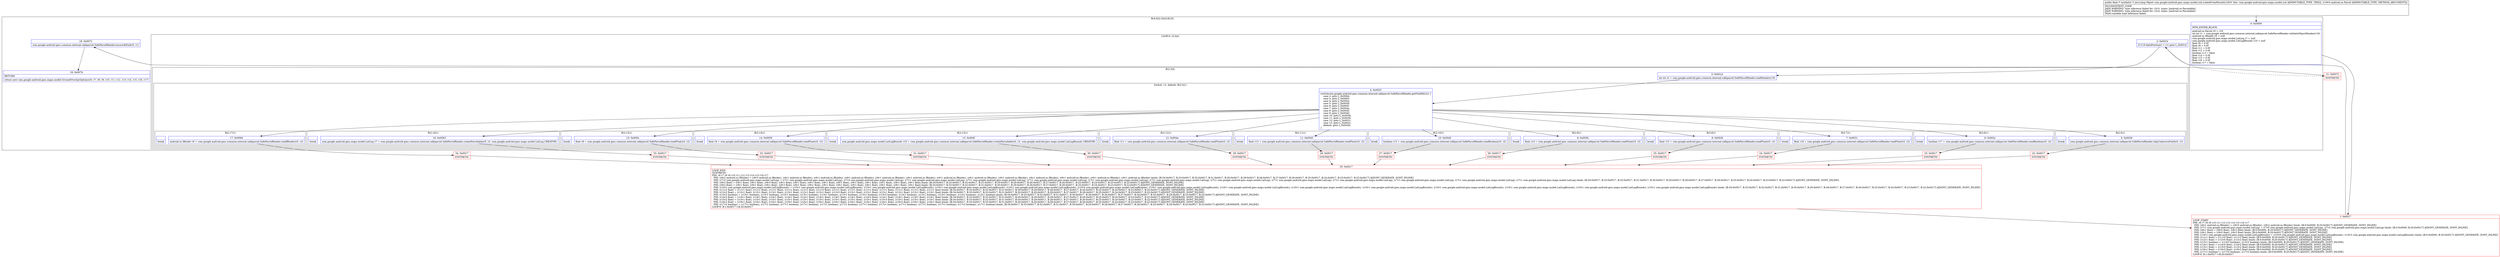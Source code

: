 digraph "CFG forcom.google.android.gms.maps.model.zzd.createFromParcel(Landroid\/os\/Parcel;)Ljava\/lang\/Object;" {
subgraph cluster_Region_1497982743 {
label = "R(4:0|(2:3|4)|18|19)";
node [shape=record,color=blue];
Node_0 [shape=record,label="{0\:\ 0x0000|MTH_ENTER_BLOCK\l|android.os.Parcel r0 = r19\lint int r1 = com.google.android.gms.common.internal.safeparcel.SafeParcelReader.validateObjectHeader(r19)\landroid.os.IBinder r6 = null\lcom.google.android.gms.maps.model.LatLng r7 = null\lcom.google.android.gms.maps.model.LatLngBounds r10 = null\lfloat r8 = 0.0f\lfloat r9 = 0.0f\lfloat r11 = 0.0f\lfloat r12 = 0.0f\lboolean r13 = false\lfloat r14 = 0.0f\lfloat r15 = 0.0f\lfloat r16 = 0.0f\lboolean r17 = false\l}"];
subgraph cluster_LoopRegion_825252625 {
label = "LOOP:0: (2:3|4)";
node [shape=record,color=blue];
Node_2 [shape=record,label="{2\:\ 0x001b|if (r19.dataPosition() \< r1) goto L_0x001d\l}"];
subgraph cluster_Region_1722180529 {
label = "R(2:3|4)";
node [shape=record,color=blue];
Node_3 [shape=record,label="{3\:\ 0x001d|int int r2 = com.google.android.gms.common.internal.safeparcel.SafeParcelReader.readHeader(r19)\l}"];
subgraph cluster_SwitchRegion_1614860631 {
label = "Switch: 12, default: R(2:5|1)";
node [shape=record,color=blue];
Node_4 [shape=record,label="{4\:\ 0x0025|switch(com.google.android.gms.common.internal.safeparcel.SafeParcelReader.getFieldId(r2)) \{\l    case 2: goto L_0x006d;\l    case 3: goto L_0x0063;\l    case 4: goto L_0x005e;\l    case 5: goto L_0x0059;\l    case 6: goto L_0x004f;\l    case 7: goto L_0x004a;\l    case 8: goto L_0x0045;\l    case 9: goto L_0x0040;\l    case 10: goto L_0x003b;\l    case 11: goto L_0x0036;\l    case 12: goto L_0x0031;\l    case 13: goto L_0x002c;\l    default: goto L_0x0028;\l\}\l}"];
subgraph cluster_Region_2117672944 {
label = "R(2:17|1)";
node [shape=record,color=blue];
Node_17 [shape=record,label="{17\:\ 0x006d|android.os.IBinder r6 = com.google.android.gms.common.internal.safeparcel.SafeParcelReader.readIBinder(r0, r2)\l}"];
Node_InsnContainer_1078833102 [shape=record,label="{|break\l}"];
}
subgraph cluster_Region_1096769064 {
label = "R(2:16|1)";
node [shape=record,color=blue];
Node_16 [shape=record,label="{16\:\ 0x0063|com.google.android.gms.maps.model.LatLng r7 = com.google.android.gms.common.internal.safeparcel.SafeParcelReader.createParcelable(r0, r2, com.google.android.gms.maps.model.LatLng.CREATOR)\l}"];
Node_InsnContainer_643892473 [shape=record,label="{|break\l}"];
}
subgraph cluster_Region_1334819382 {
label = "R(2:15|1)";
node [shape=record,color=blue];
Node_15 [shape=record,label="{15\:\ 0x005e|float r8 = com.google.android.gms.common.internal.safeparcel.SafeParcelReader.readFloat(r0, r2)\l}"];
Node_InsnContainer_1181238066 [shape=record,label="{|break\l}"];
}
subgraph cluster_Region_1575750927 {
label = "R(2:14|1)";
node [shape=record,color=blue];
Node_14 [shape=record,label="{14\:\ 0x0059|float r9 = com.google.android.gms.common.internal.safeparcel.SafeParcelReader.readFloat(r0, r2)\l}"];
Node_InsnContainer_1277750306 [shape=record,label="{|break\l}"];
}
subgraph cluster_Region_1797017565 {
label = "R(2:13|1)";
node [shape=record,color=blue];
Node_13 [shape=record,label="{13\:\ 0x004f|com.google.android.gms.maps.model.LatLngBounds r10 = com.google.android.gms.common.internal.safeparcel.SafeParcelReader.createParcelable(r0, r2, com.google.android.gms.maps.model.LatLngBounds.CREATOR)\l}"];
Node_InsnContainer_1630935478 [shape=record,label="{|break\l}"];
}
subgraph cluster_Region_1342825096 {
label = "R(2:12|1)";
node [shape=record,color=blue];
Node_12 [shape=record,label="{12\:\ 0x004a|float r11 = com.google.android.gms.common.internal.safeparcel.SafeParcelReader.readFloat(r0, r2)\l}"];
Node_InsnContainer_1339985829 [shape=record,label="{|break\l}"];
}
subgraph cluster_Region_1659223221 {
label = "R(2:11|1)";
node [shape=record,color=blue];
Node_11 [shape=record,label="{11\:\ 0x0045|float r12 = com.google.android.gms.common.internal.safeparcel.SafeParcelReader.readFloat(r0, r2)\l}"];
Node_InsnContainer_1261118655 [shape=record,label="{|break\l}"];
}
subgraph cluster_Region_1608274323 {
label = "R(2:10|1)";
node [shape=record,color=blue];
Node_10 [shape=record,label="{10\:\ 0x0040|boolean r13 = com.google.android.gms.common.internal.safeparcel.SafeParcelReader.readBoolean(r0, r2)\l}"];
Node_InsnContainer_1089046532 [shape=record,label="{|break\l}"];
}
subgraph cluster_Region_1454874386 {
label = "R(2:9|1)";
node [shape=record,color=blue];
Node_9 [shape=record,label="{9\:\ 0x003b|float r14 = com.google.android.gms.common.internal.safeparcel.SafeParcelReader.readFloat(r0, r2)\l}"];
Node_InsnContainer_289657350 [shape=record,label="{|break\l}"];
}
subgraph cluster_Region_1236609774 {
label = "R(2:8|1)";
node [shape=record,color=blue];
Node_8 [shape=record,label="{8\:\ 0x0036|float r15 = com.google.android.gms.common.internal.safeparcel.SafeParcelReader.readFloat(r0, r2)\l}"];
Node_InsnContainer_710661164 [shape=record,label="{|break\l}"];
}
subgraph cluster_Region_108672889 {
label = "R(2:7|1)";
node [shape=record,color=blue];
Node_7 [shape=record,label="{7\:\ 0x0031|float r16 = com.google.android.gms.common.internal.safeparcel.SafeParcelReader.readFloat(r0, r2)\l}"];
Node_InsnContainer_952570628 [shape=record,label="{|break\l}"];
}
subgraph cluster_Region_999800556 {
label = "R(2:6|1)";
node [shape=record,color=blue];
Node_6 [shape=record,label="{6\:\ 0x002c|boolean r17 = com.google.android.gms.common.internal.safeparcel.SafeParcelReader.readBoolean(r0, r2)\l}"];
Node_InsnContainer_878843312 [shape=record,label="{|break\l}"];
}
subgraph cluster_Region_1362295171 {
label = "R(2:5|1)";
node [shape=record,color=blue];
Node_5 [shape=record,label="{5\:\ 0x0028|com.google.android.gms.common.internal.safeparcel.SafeParcelReader.skipUnknownField(r0, r2)\l}"];
Node_InsnContainer_1002316504 [shape=record,label="{|break\l}"];
}
}
}
}
Node_18 [shape=record,label="{18\:\ 0x0072|com.google.android.gms.common.internal.safeparcel.SafeParcelReader.ensureAtEnd(r0, r1)\l}"];
Node_19 [shape=record,label="{19\:\ 0x007b|RETURN\l|return new com.google.android.gms.maps.model.GroundOverlayOptions(r6, r7, r8, r9, r10, r11, r12, r13, r14, r15, r16, r17)\l}"];
}
Node_1 [shape=record,color=red,label="{1\:\ 0x0017|LOOP_START\lPHI: r6 r7 r8 r9 r10 r11 r12 r13 r14 r15 r16 r17 \l  PHI: (r6v1 android.os.IBinder) = (r6v0 android.os.IBinder), (r6v2 android.os.IBinder) binds: [B:0:0x0000, B:20:0x0017] A[DONT_GENERATE, DONT_INLINE]\l  PHI: (r7v1 com.google.android.gms.maps.model.LatLng) = (r7v0 com.google.android.gms.maps.model.LatLng), (r7v2 com.google.android.gms.maps.model.LatLng) binds: [B:0:0x0000, B:20:0x0017] A[DONT_GENERATE, DONT_INLINE]\l  PHI: (r8v1 float) = (r8v0 float), (r8v2 float) binds: [B:0:0x0000, B:20:0x0017] A[DONT_GENERATE, DONT_INLINE]\l  PHI: (r9v1 float) = (r9v0 float), (r9v2 float) binds: [B:0:0x0000, B:20:0x0017] A[DONT_GENERATE, DONT_INLINE]\l  PHI: (r10v1 com.google.android.gms.maps.model.LatLngBounds) = (r10v0 com.google.android.gms.maps.model.LatLngBounds), (r10v2 com.google.android.gms.maps.model.LatLngBounds) binds: [B:0:0x0000, B:20:0x0017] A[DONT_GENERATE, DONT_INLINE]\l  PHI: (r11v1 float) = (r11v0 float), (r11v2 float) binds: [B:0:0x0000, B:20:0x0017] A[DONT_GENERATE, DONT_INLINE]\l  PHI: (r12v1 float) = (r12v0 float), (r12v2 float) binds: [B:0:0x0000, B:20:0x0017] A[DONT_GENERATE, DONT_INLINE]\l  PHI: (r13v1 boolean) = (r13v0 boolean), (r13v2 boolean) binds: [B:0:0x0000, B:20:0x0017] A[DONT_GENERATE, DONT_INLINE]\l  PHI: (r14v1 float) = (r14v0 float), (r14v2 float) binds: [B:0:0x0000, B:20:0x0017] A[DONT_GENERATE, DONT_INLINE]\l  PHI: (r15v1 float) = (r15v0 float), (r15v2 float) binds: [B:0:0x0000, B:20:0x0017] A[DONT_GENERATE, DONT_INLINE]\l  PHI: (r16v1 float) = (r16v0 float), (r16v2 float) binds: [B:0:0x0000, B:20:0x0017] A[DONT_GENERATE, DONT_INLINE]\l  PHI: (r17v1 boolean) = (r17v0 boolean), (r17v2 boolean) binds: [B:0:0x0000, B:20:0x0017] A[DONT_GENERATE, DONT_INLINE]\lLOOP:0: B:1:0x0017\-\>B:20:0x0017\l}"];
Node_20 [shape=record,color=red,label="{20\:\ 0x0017|LOOP_END\lSYNTHETIC\lPHI: r6 r7 r8 r9 r10 r11 r12 r13 r14 r15 r16 r17 \l  PHI: (r6v2 android.os.IBinder) = (r6v3 android.os.IBinder), (r6v1 android.os.IBinder), (r6v1 android.os.IBinder), (r6v1 android.os.IBinder), (r6v1 android.os.IBinder), (r6v1 android.os.IBinder), (r6v1 android.os.IBinder), (r6v1 android.os.IBinder), (r6v1 android.os.IBinder), (r6v1 android.os.IBinder), (r6v1 android.os.IBinder), (r6v1 android.os.IBinder), (r6v1 android.os.IBinder) binds: [B:34:0x0017, B:33:0x0017, B:32:0x0017, B:31:0x0017, B:30:0x0017, B:29:0x0017, B:28:0x0017, B:27:0x0017, B:26:0x0017, B:25:0x0017, B:24:0x0017, B:23:0x0017, B:22:0x0017] A[DONT_GENERATE, DONT_INLINE]\l  PHI: (r7v2 com.google.android.gms.maps.model.LatLng) = (r7v1 com.google.android.gms.maps.model.LatLng), (r7v4 com.google.android.gms.maps.model.LatLng), (r7v1 com.google.android.gms.maps.model.LatLng), (r7v1 com.google.android.gms.maps.model.LatLng), (r7v1 com.google.android.gms.maps.model.LatLng), (r7v1 com.google.android.gms.maps.model.LatLng), (r7v1 com.google.android.gms.maps.model.LatLng), (r7v1 com.google.android.gms.maps.model.LatLng), (r7v1 com.google.android.gms.maps.model.LatLng), (r7v1 com.google.android.gms.maps.model.LatLng), (r7v1 com.google.android.gms.maps.model.LatLng), (r7v1 com.google.android.gms.maps.model.LatLng), (r7v1 com.google.android.gms.maps.model.LatLng) binds: [B:34:0x0017, B:33:0x0017, B:32:0x0017, B:31:0x0017, B:30:0x0017, B:29:0x0017, B:28:0x0017, B:27:0x0017, B:26:0x0017, B:25:0x0017, B:24:0x0017, B:23:0x0017, B:22:0x0017] A[DONT_GENERATE, DONT_INLINE]\l  PHI: (r8v2 float) = (r8v1 float), (r8v1 float), (r8v3 float), (r8v1 float), (r8v1 float), (r8v1 float), (r8v1 float), (r8v1 float), (r8v1 float), (r8v1 float), (r8v1 float), (r8v1 float), (r8v1 float) binds: [B:34:0x0017, B:33:0x0017, B:32:0x0017, B:31:0x0017, B:30:0x0017, B:29:0x0017, B:28:0x0017, B:27:0x0017, B:26:0x0017, B:25:0x0017, B:24:0x0017, B:23:0x0017, B:22:0x0017] A[DONT_GENERATE, DONT_INLINE]\l  PHI: (r9v2 float) = (r9v1 float), (r9v1 float), (r9v1 float), (r9v3 float), (r9v1 float), (r9v1 float), (r9v1 float), (r9v1 float), (r9v1 float), (r9v1 float), (r9v1 float), (r9v1 float), (r9v1 float) binds: [B:34:0x0017, B:33:0x0017, B:32:0x0017, B:31:0x0017, B:30:0x0017, B:29:0x0017, B:28:0x0017, B:27:0x0017, B:26:0x0017, B:25:0x0017, B:24:0x0017, B:23:0x0017, B:22:0x0017] A[DONT_GENERATE, DONT_INLINE]\l  PHI: (r10v2 com.google.android.gms.maps.model.LatLngBounds) = (r10v1 com.google.android.gms.maps.model.LatLngBounds), (r10v1 com.google.android.gms.maps.model.LatLngBounds), (r10v1 com.google.android.gms.maps.model.LatLngBounds), (r10v1 com.google.android.gms.maps.model.LatLngBounds), (r10v4 com.google.android.gms.maps.model.LatLngBounds), (r10v1 com.google.android.gms.maps.model.LatLngBounds), (r10v1 com.google.android.gms.maps.model.LatLngBounds), (r10v1 com.google.android.gms.maps.model.LatLngBounds), (r10v1 com.google.android.gms.maps.model.LatLngBounds), (r10v1 com.google.android.gms.maps.model.LatLngBounds), (r10v1 com.google.android.gms.maps.model.LatLngBounds), (r10v1 com.google.android.gms.maps.model.LatLngBounds), (r10v1 com.google.android.gms.maps.model.LatLngBounds) binds: [B:34:0x0017, B:33:0x0017, B:32:0x0017, B:31:0x0017, B:30:0x0017, B:29:0x0017, B:28:0x0017, B:27:0x0017, B:26:0x0017, B:25:0x0017, B:24:0x0017, B:23:0x0017, B:22:0x0017] A[DONT_GENERATE, DONT_INLINE]\l  PHI: (r11v2 float) = (r11v1 float), (r11v1 float), (r11v1 float), (r11v1 float), (r11v1 float), (r11v3 float), (r11v1 float), (r11v1 float), (r11v1 float), (r11v1 float), (r11v1 float), (r11v1 float), (r11v1 float) binds: [B:34:0x0017, B:33:0x0017, B:32:0x0017, B:31:0x0017, B:30:0x0017, B:29:0x0017, B:28:0x0017, B:27:0x0017, B:26:0x0017, B:25:0x0017, B:24:0x0017, B:23:0x0017, B:22:0x0017] A[DONT_GENERATE, DONT_INLINE]\l  PHI: (r12v2 float) = (r12v1 float), (r12v1 float), (r12v1 float), (r12v1 float), (r12v1 float), (r12v1 float), (r12v3 float), (r12v1 float), (r12v1 float), (r12v1 float), (r12v1 float), (r12v1 float), (r12v1 float) binds: [B:34:0x0017, B:33:0x0017, B:32:0x0017, B:31:0x0017, B:30:0x0017, B:29:0x0017, B:28:0x0017, B:27:0x0017, B:26:0x0017, B:25:0x0017, B:24:0x0017, B:23:0x0017, B:22:0x0017] A[DONT_GENERATE, DONT_INLINE]\l  PHI: (r13v2 boolean) = (r13v1 boolean), (r13v1 boolean), (r13v1 boolean), (r13v1 boolean), (r13v1 boolean), (r13v1 boolean), (r13v1 boolean), (r13v3 boolean), (r13v1 boolean), (r13v1 boolean), (r13v1 boolean), (r13v1 boolean), (r13v1 boolean) binds: [B:34:0x0017, B:33:0x0017, B:32:0x0017, B:31:0x0017, B:30:0x0017, B:29:0x0017, B:28:0x0017, B:27:0x0017, B:26:0x0017, B:25:0x0017, B:24:0x0017, B:23:0x0017, B:22:0x0017] A[DONT_GENERATE, DONT_INLINE]\l  PHI: (r14v2 float) = (r14v1 float), (r14v1 float), (r14v1 float), (r14v1 float), (r14v1 float), (r14v1 float), (r14v1 float), (r14v1 float), (r14v3 float), (r14v1 float), (r14v1 float), (r14v1 float), (r14v1 float) binds: [B:34:0x0017, B:33:0x0017, B:32:0x0017, B:31:0x0017, B:30:0x0017, B:29:0x0017, B:28:0x0017, B:27:0x0017, B:26:0x0017, B:25:0x0017, B:24:0x0017, B:23:0x0017, B:22:0x0017] A[DONT_GENERATE, DONT_INLINE]\l  PHI: (r15v2 float) = (r15v1 float), (r15v1 float), (r15v1 float), (r15v1 float), (r15v1 float), (r15v1 float), (r15v1 float), (r15v1 float), (r15v1 float), (r15v3 float), (r15v1 float), (r15v1 float), (r15v1 float) binds: [B:34:0x0017, B:33:0x0017, B:32:0x0017, B:31:0x0017, B:30:0x0017, B:29:0x0017, B:28:0x0017, B:27:0x0017, B:26:0x0017, B:25:0x0017, B:24:0x0017, B:23:0x0017, B:22:0x0017] A[DONT_GENERATE, DONT_INLINE]\l  PHI: (r16v2 float) = (r16v1 float), (r16v1 float), (r16v1 float), (r16v1 float), (r16v1 float), (r16v1 float), (r16v1 float), (r16v1 float), (r16v1 float), (r16v1 float), (r16v3 float), (r16v1 float), (r16v1 float) binds: [B:34:0x0017, B:33:0x0017, B:32:0x0017, B:31:0x0017, B:30:0x0017, B:29:0x0017, B:28:0x0017, B:27:0x0017, B:26:0x0017, B:25:0x0017, B:24:0x0017, B:23:0x0017, B:22:0x0017] A[DONT_GENERATE, DONT_INLINE]\l  PHI: (r17v2 boolean) = (r17v1 boolean), (r17v1 boolean), (r17v1 boolean), (r17v1 boolean), (r17v1 boolean), (r17v1 boolean), (r17v1 boolean), (r17v1 boolean), (r17v1 boolean), (r17v1 boolean), (r17v1 boolean), (r17v3 boolean), (r17v1 boolean) binds: [B:34:0x0017, B:33:0x0017, B:32:0x0017, B:31:0x0017, B:30:0x0017, B:29:0x0017, B:28:0x0017, B:27:0x0017, B:26:0x0017, B:25:0x0017, B:24:0x0017, B:23:0x0017, B:22:0x0017] A[DONT_GENERATE, DONT_INLINE]\lLOOP:0: B:1:0x0017\-\>B:20:0x0017\l}"];
Node_21 [shape=record,color=red,label="{21\:\ 0x0072|SYNTHETIC\l}"];
Node_22 [shape=record,color=red,label="{22\:\ 0x0017|SYNTHETIC\l}"];
Node_23 [shape=record,color=red,label="{23\:\ 0x0017|SYNTHETIC\l}"];
Node_24 [shape=record,color=red,label="{24\:\ 0x0017|SYNTHETIC\l}"];
Node_25 [shape=record,color=red,label="{25\:\ 0x0017|SYNTHETIC\l}"];
Node_26 [shape=record,color=red,label="{26\:\ 0x0017|SYNTHETIC\l}"];
Node_27 [shape=record,color=red,label="{27\:\ 0x0017|SYNTHETIC\l}"];
Node_28 [shape=record,color=red,label="{28\:\ 0x0017|SYNTHETIC\l}"];
Node_29 [shape=record,color=red,label="{29\:\ 0x0017|SYNTHETIC\l}"];
Node_30 [shape=record,color=red,label="{30\:\ 0x0017|SYNTHETIC\l}"];
Node_31 [shape=record,color=red,label="{31\:\ 0x0017|SYNTHETIC\l}"];
Node_32 [shape=record,color=red,label="{32\:\ 0x0017|SYNTHETIC\l}"];
Node_33 [shape=record,color=red,label="{33\:\ 0x0017|SYNTHETIC\l}"];
Node_34 [shape=record,color=red,label="{34\:\ 0x0017|SYNTHETIC\l}"];
MethodNode[shape=record,label="{public final \/* synthetic *\/ java.lang.Object com.google.android.gms.maps.model.zzd.createFromParcel((r18v0 'this' com.google.android.gms.maps.model.zzd A[IMMUTABLE_TYPE, THIS]), (r19v0 android.os.Parcel A[IMMUTABLE_TYPE, METHOD_ARGUMENT]))  | INCONSISTENT_CODE\lJADX WARNING: type inference failed for: r2v3, types: [android.os.Parcelable]\lJADX WARNING: type inference failed for: r2v4, types: [android.os.Parcelable]\lMulti\-variable type inference failed\l}"];
MethodNode -> Node_0;
Node_0 -> Node_1;
Node_2 -> Node_3;
Node_2 -> Node_21[style=dashed];
Node_3 -> Node_4;
Node_4 -> Node_5;
Node_4 -> Node_6;
Node_4 -> Node_7;
Node_4 -> Node_8;
Node_4 -> Node_9;
Node_4 -> Node_10;
Node_4 -> Node_11;
Node_4 -> Node_12;
Node_4 -> Node_13;
Node_4 -> Node_14;
Node_4 -> Node_15;
Node_4 -> Node_16;
Node_4 -> Node_17;
Node_17 -> Node_34;
Node_16 -> Node_33;
Node_15 -> Node_32;
Node_14 -> Node_31;
Node_13 -> Node_30;
Node_12 -> Node_29;
Node_11 -> Node_28;
Node_10 -> Node_27;
Node_9 -> Node_26;
Node_8 -> Node_25;
Node_7 -> Node_24;
Node_6 -> Node_23;
Node_5 -> Node_22;
Node_18 -> Node_19;
Node_1 -> Node_2;
Node_20 -> Node_1;
Node_21 -> Node_18;
Node_22 -> Node_20;
Node_23 -> Node_20;
Node_24 -> Node_20;
Node_25 -> Node_20;
Node_26 -> Node_20;
Node_27 -> Node_20;
Node_28 -> Node_20;
Node_29 -> Node_20;
Node_30 -> Node_20;
Node_31 -> Node_20;
Node_32 -> Node_20;
Node_33 -> Node_20;
Node_34 -> Node_20;
}

